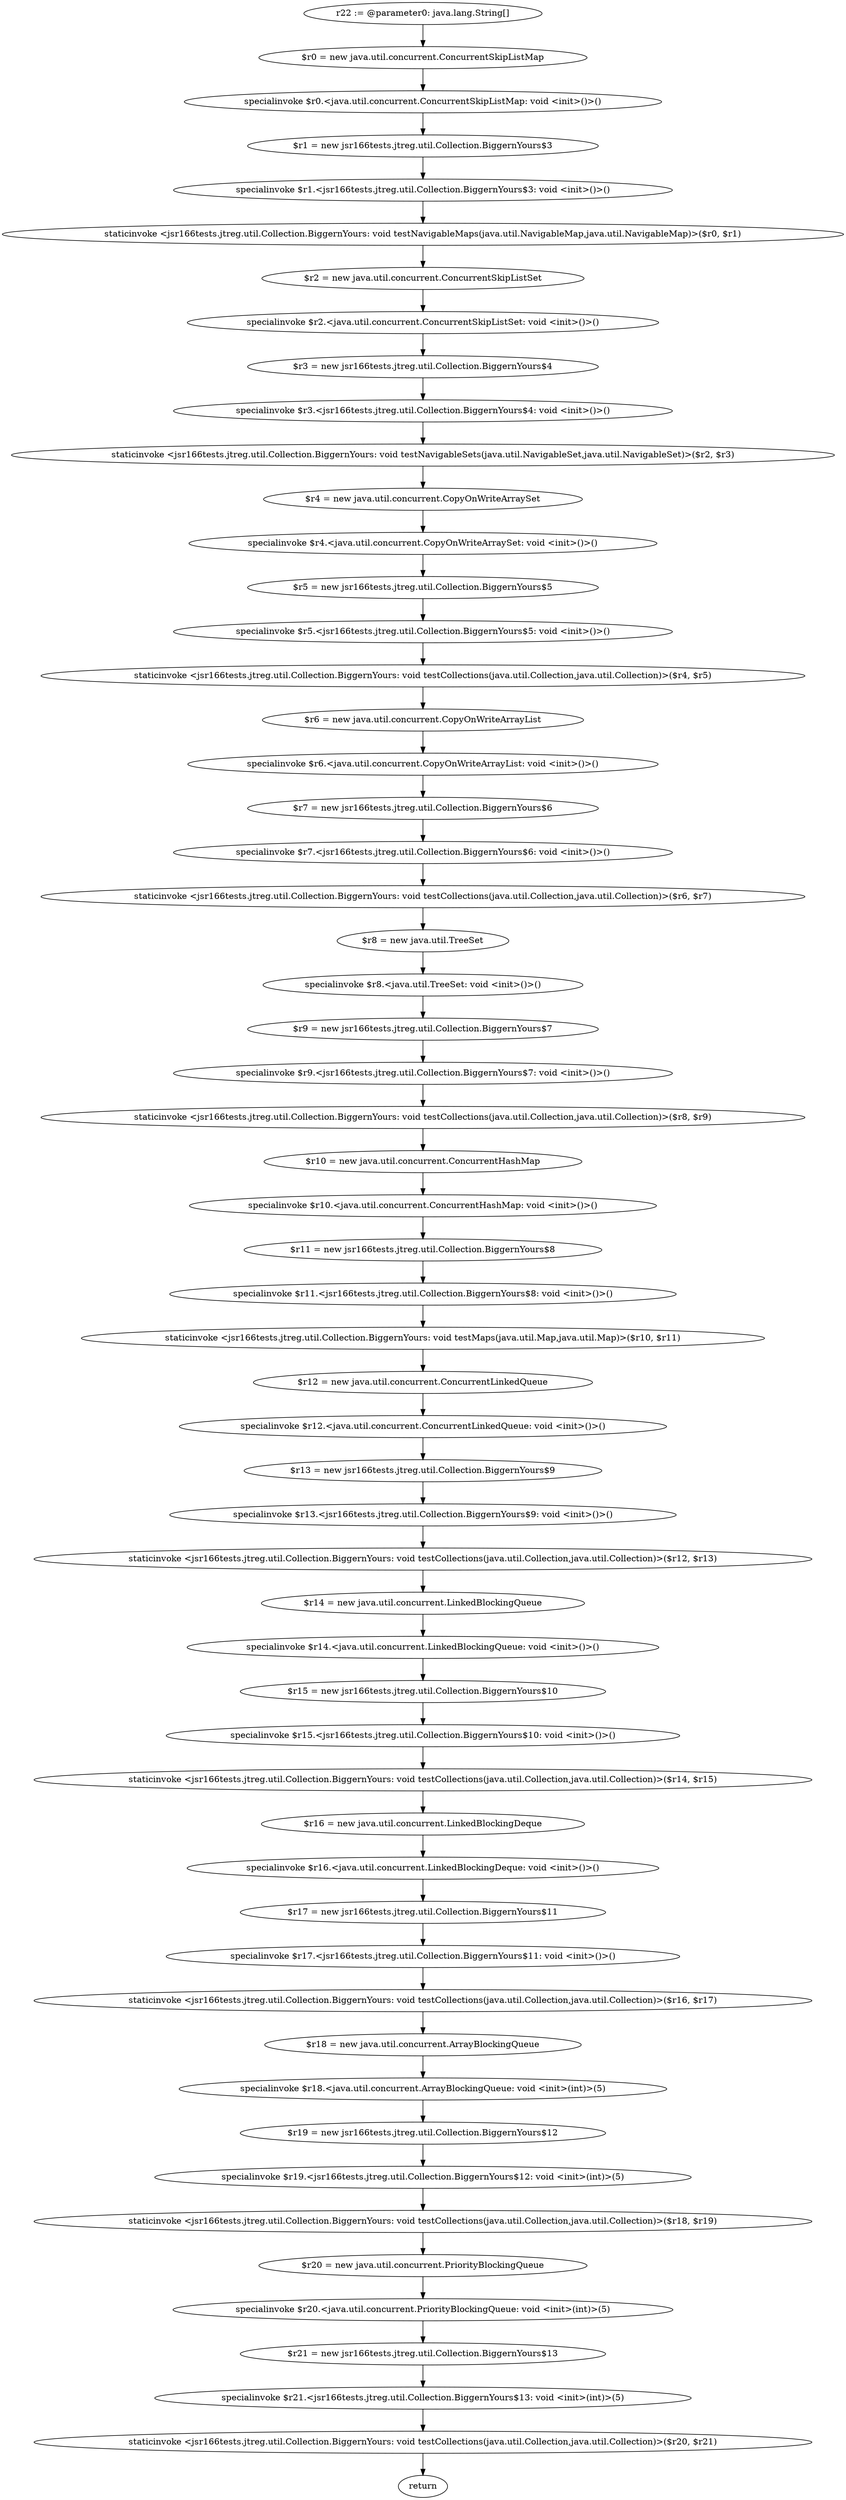 digraph "unitGraph" {
    "r22 := @parameter0: java.lang.String[]"
    "$r0 = new java.util.concurrent.ConcurrentSkipListMap"
    "specialinvoke $r0.<java.util.concurrent.ConcurrentSkipListMap: void <init>()>()"
    "$r1 = new jsr166tests.jtreg.util.Collection.BiggernYours$3"
    "specialinvoke $r1.<jsr166tests.jtreg.util.Collection.BiggernYours$3: void <init>()>()"
    "staticinvoke <jsr166tests.jtreg.util.Collection.BiggernYours: void testNavigableMaps(java.util.NavigableMap,java.util.NavigableMap)>($r0, $r1)"
    "$r2 = new java.util.concurrent.ConcurrentSkipListSet"
    "specialinvoke $r2.<java.util.concurrent.ConcurrentSkipListSet: void <init>()>()"
    "$r3 = new jsr166tests.jtreg.util.Collection.BiggernYours$4"
    "specialinvoke $r3.<jsr166tests.jtreg.util.Collection.BiggernYours$4: void <init>()>()"
    "staticinvoke <jsr166tests.jtreg.util.Collection.BiggernYours: void testNavigableSets(java.util.NavigableSet,java.util.NavigableSet)>($r2, $r3)"
    "$r4 = new java.util.concurrent.CopyOnWriteArraySet"
    "specialinvoke $r4.<java.util.concurrent.CopyOnWriteArraySet: void <init>()>()"
    "$r5 = new jsr166tests.jtreg.util.Collection.BiggernYours$5"
    "specialinvoke $r5.<jsr166tests.jtreg.util.Collection.BiggernYours$5: void <init>()>()"
    "staticinvoke <jsr166tests.jtreg.util.Collection.BiggernYours: void testCollections(java.util.Collection,java.util.Collection)>($r4, $r5)"
    "$r6 = new java.util.concurrent.CopyOnWriteArrayList"
    "specialinvoke $r6.<java.util.concurrent.CopyOnWriteArrayList: void <init>()>()"
    "$r7 = new jsr166tests.jtreg.util.Collection.BiggernYours$6"
    "specialinvoke $r7.<jsr166tests.jtreg.util.Collection.BiggernYours$6: void <init>()>()"
    "staticinvoke <jsr166tests.jtreg.util.Collection.BiggernYours: void testCollections(java.util.Collection,java.util.Collection)>($r6, $r7)"
    "$r8 = new java.util.TreeSet"
    "specialinvoke $r8.<java.util.TreeSet: void <init>()>()"
    "$r9 = new jsr166tests.jtreg.util.Collection.BiggernYours$7"
    "specialinvoke $r9.<jsr166tests.jtreg.util.Collection.BiggernYours$7: void <init>()>()"
    "staticinvoke <jsr166tests.jtreg.util.Collection.BiggernYours: void testCollections(java.util.Collection,java.util.Collection)>($r8, $r9)"
    "$r10 = new java.util.concurrent.ConcurrentHashMap"
    "specialinvoke $r10.<java.util.concurrent.ConcurrentHashMap: void <init>()>()"
    "$r11 = new jsr166tests.jtreg.util.Collection.BiggernYours$8"
    "specialinvoke $r11.<jsr166tests.jtreg.util.Collection.BiggernYours$8: void <init>()>()"
    "staticinvoke <jsr166tests.jtreg.util.Collection.BiggernYours: void testMaps(java.util.Map,java.util.Map)>($r10, $r11)"
    "$r12 = new java.util.concurrent.ConcurrentLinkedQueue"
    "specialinvoke $r12.<java.util.concurrent.ConcurrentLinkedQueue: void <init>()>()"
    "$r13 = new jsr166tests.jtreg.util.Collection.BiggernYours$9"
    "specialinvoke $r13.<jsr166tests.jtreg.util.Collection.BiggernYours$9: void <init>()>()"
    "staticinvoke <jsr166tests.jtreg.util.Collection.BiggernYours: void testCollections(java.util.Collection,java.util.Collection)>($r12, $r13)"
    "$r14 = new java.util.concurrent.LinkedBlockingQueue"
    "specialinvoke $r14.<java.util.concurrent.LinkedBlockingQueue: void <init>()>()"
    "$r15 = new jsr166tests.jtreg.util.Collection.BiggernYours$10"
    "specialinvoke $r15.<jsr166tests.jtreg.util.Collection.BiggernYours$10: void <init>()>()"
    "staticinvoke <jsr166tests.jtreg.util.Collection.BiggernYours: void testCollections(java.util.Collection,java.util.Collection)>($r14, $r15)"
    "$r16 = new java.util.concurrent.LinkedBlockingDeque"
    "specialinvoke $r16.<java.util.concurrent.LinkedBlockingDeque: void <init>()>()"
    "$r17 = new jsr166tests.jtreg.util.Collection.BiggernYours$11"
    "specialinvoke $r17.<jsr166tests.jtreg.util.Collection.BiggernYours$11: void <init>()>()"
    "staticinvoke <jsr166tests.jtreg.util.Collection.BiggernYours: void testCollections(java.util.Collection,java.util.Collection)>($r16, $r17)"
    "$r18 = new java.util.concurrent.ArrayBlockingQueue"
    "specialinvoke $r18.<java.util.concurrent.ArrayBlockingQueue: void <init>(int)>(5)"
    "$r19 = new jsr166tests.jtreg.util.Collection.BiggernYours$12"
    "specialinvoke $r19.<jsr166tests.jtreg.util.Collection.BiggernYours$12: void <init>(int)>(5)"
    "staticinvoke <jsr166tests.jtreg.util.Collection.BiggernYours: void testCollections(java.util.Collection,java.util.Collection)>($r18, $r19)"
    "$r20 = new java.util.concurrent.PriorityBlockingQueue"
    "specialinvoke $r20.<java.util.concurrent.PriorityBlockingQueue: void <init>(int)>(5)"
    "$r21 = new jsr166tests.jtreg.util.Collection.BiggernYours$13"
    "specialinvoke $r21.<jsr166tests.jtreg.util.Collection.BiggernYours$13: void <init>(int)>(5)"
    "staticinvoke <jsr166tests.jtreg.util.Collection.BiggernYours: void testCollections(java.util.Collection,java.util.Collection)>($r20, $r21)"
    "return"
    "r22 := @parameter0: java.lang.String[]"->"$r0 = new java.util.concurrent.ConcurrentSkipListMap";
    "$r0 = new java.util.concurrent.ConcurrentSkipListMap"->"specialinvoke $r0.<java.util.concurrent.ConcurrentSkipListMap: void <init>()>()";
    "specialinvoke $r0.<java.util.concurrent.ConcurrentSkipListMap: void <init>()>()"->"$r1 = new jsr166tests.jtreg.util.Collection.BiggernYours$3";
    "$r1 = new jsr166tests.jtreg.util.Collection.BiggernYours$3"->"specialinvoke $r1.<jsr166tests.jtreg.util.Collection.BiggernYours$3: void <init>()>()";
    "specialinvoke $r1.<jsr166tests.jtreg.util.Collection.BiggernYours$3: void <init>()>()"->"staticinvoke <jsr166tests.jtreg.util.Collection.BiggernYours: void testNavigableMaps(java.util.NavigableMap,java.util.NavigableMap)>($r0, $r1)";
    "staticinvoke <jsr166tests.jtreg.util.Collection.BiggernYours: void testNavigableMaps(java.util.NavigableMap,java.util.NavigableMap)>($r0, $r1)"->"$r2 = new java.util.concurrent.ConcurrentSkipListSet";
    "$r2 = new java.util.concurrent.ConcurrentSkipListSet"->"specialinvoke $r2.<java.util.concurrent.ConcurrentSkipListSet: void <init>()>()";
    "specialinvoke $r2.<java.util.concurrent.ConcurrentSkipListSet: void <init>()>()"->"$r3 = new jsr166tests.jtreg.util.Collection.BiggernYours$4";
    "$r3 = new jsr166tests.jtreg.util.Collection.BiggernYours$4"->"specialinvoke $r3.<jsr166tests.jtreg.util.Collection.BiggernYours$4: void <init>()>()";
    "specialinvoke $r3.<jsr166tests.jtreg.util.Collection.BiggernYours$4: void <init>()>()"->"staticinvoke <jsr166tests.jtreg.util.Collection.BiggernYours: void testNavigableSets(java.util.NavigableSet,java.util.NavigableSet)>($r2, $r3)";
    "staticinvoke <jsr166tests.jtreg.util.Collection.BiggernYours: void testNavigableSets(java.util.NavigableSet,java.util.NavigableSet)>($r2, $r3)"->"$r4 = new java.util.concurrent.CopyOnWriteArraySet";
    "$r4 = new java.util.concurrent.CopyOnWriteArraySet"->"specialinvoke $r4.<java.util.concurrent.CopyOnWriteArraySet: void <init>()>()";
    "specialinvoke $r4.<java.util.concurrent.CopyOnWriteArraySet: void <init>()>()"->"$r5 = new jsr166tests.jtreg.util.Collection.BiggernYours$5";
    "$r5 = new jsr166tests.jtreg.util.Collection.BiggernYours$5"->"specialinvoke $r5.<jsr166tests.jtreg.util.Collection.BiggernYours$5: void <init>()>()";
    "specialinvoke $r5.<jsr166tests.jtreg.util.Collection.BiggernYours$5: void <init>()>()"->"staticinvoke <jsr166tests.jtreg.util.Collection.BiggernYours: void testCollections(java.util.Collection,java.util.Collection)>($r4, $r5)";
    "staticinvoke <jsr166tests.jtreg.util.Collection.BiggernYours: void testCollections(java.util.Collection,java.util.Collection)>($r4, $r5)"->"$r6 = new java.util.concurrent.CopyOnWriteArrayList";
    "$r6 = new java.util.concurrent.CopyOnWriteArrayList"->"specialinvoke $r6.<java.util.concurrent.CopyOnWriteArrayList: void <init>()>()";
    "specialinvoke $r6.<java.util.concurrent.CopyOnWriteArrayList: void <init>()>()"->"$r7 = new jsr166tests.jtreg.util.Collection.BiggernYours$6";
    "$r7 = new jsr166tests.jtreg.util.Collection.BiggernYours$6"->"specialinvoke $r7.<jsr166tests.jtreg.util.Collection.BiggernYours$6: void <init>()>()";
    "specialinvoke $r7.<jsr166tests.jtreg.util.Collection.BiggernYours$6: void <init>()>()"->"staticinvoke <jsr166tests.jtreg.util.Collection.BiggernYours: void testCollections(java.util.Collection,java.util.Collection)>($r6, $r7)";
    "staticinvoke <jsr166tests.jtreg.util.Collection.BiggernYours: void testCollections(java.util.Collection,java.util.Collection)>($r6, $r7)"->"$r8 = new java.util.TreeSet";
    "$r8 = new java.util.TreeSet"->"specialinvoke $r8.<java.util.TreeSet: void <init>()>()";
    "specialinvoke $r8.<java.util.TreeSet: void <init>()>()"->"$r9 = new jsr166tests.jtreg.util.Collection.BiggernYours$7";
    "$r9 = new jsr166tests.jtreg.util.Collection.BiggernYours$7"->"specialinvoke $r9.<jsr166tests.jtreg.util.Collection.BiggernYours$7: void <init>()>()";
    "specialinvoke $r9.<jsr166tests.jtreg.util.Collection.BiggernYours$7: void <init>()>()"->"staticinvoke <jsr166tests.jtreg.util.Collection.BiggernYours: void testCollections(java.util.Collection,java.util.Collection)>($r8, $r9)";
    "staticinvoke <jsr166tests.jtreg.util.Collection.BiggernYours: void testCollections(java.util.Collection,java.util.Collection)>($r8, $r9)"->"$r10 = new java.util.concurrent.ConcurrentHashMap";
    "$r10 = new java.util.concurrent.ConcurrentHashMap"->"specialinvoke $r10.<java.util.concurrent.ConcurrentHashMap: void <init>()>()";
    "specialinvoke $r10.<java.util.concurrent.ConcurrentHashMap: void <init>()>()"->"$r11 = new jsr166tests.jtreg.util.Collection.BiggernYours$8";
    "$r11 = new jsr166tests.jtreg.util.Collection.BiggernYours$8"->"specialinvoke $r11.<jsr166tests.jtreg.util.Collection.BiggernYours$8: void <init>()>()";
    "specialinvoke $r11.<jsr166tests.jtreg.util.Collection.BiggernYours$8: void <init>()>()"->"staticinvoke <jsr166tests.jtreg.util.Collection.BiggernYours: void testMaps(java.util.Map,java.util.Map)>($r10, $r11)";
    "staticinvoke <jsr166tests.jtreg.util.Collection.BiggernYours: void testMaps(java.util.Map,java.util.Map)>($r10, $r11)"->"$r12 = new java.util.concurrent.ConcurrentLinkedQueue";
    "$r12 = new java.util.concurrent.ConcurrentLinkedQueue"->"specialinvoke $r12.<java.util.concurrent.ConcurrentLinkedQueue: void <init>()>()";
    "specialinvoke $r12.<java.util.concurrent.ConcurrentLinkedQueue: void <init>()>()"->"$r13 = new jsr166tests.jtreg.util.Collection.BiggernYours$9";
    "$r13 = new jsr166tests.jtreg.util.Collection.BiggernYours$9"->"specialinvoke $r13.<jsr166tests.jtreg.util.Collection.BiggernYours$9: void <init>()>()";
    "specialinvoke $r13.<jsr166tests.jtreg.util.Collection.BiggernYours$9: void <init>()>()"->"staticinvoke <jsr166tests.jtreg.util.Collection.BiggernYours: void testCollections(java.util.Collection,java.util.Collection)>($r12, $r13)";
    "staticinvoke <jsr166tests.jtreg.util.Collection.BiggernYours: void testCollections(java.util.Collection,java.util.Collection)>($r12, $r13)"->"$r14 = new java.util.concurrent.LinkedBlockingQueue";
    "$r14 = new java.util.concurrent.LinkedBlockingQueue"->"specialinvoke $r14.<java.util.concurrent.LinkedBlockingQueue: void <init>()>()";
    "specialinvoke $r14.<java.util.concurrent.LinkedBlockingQueue: void <init>()>()"->"$r15 = new jsr166tests.jtreg.util.Collection.BiggernYours$10";
    "$r15 = new jsr166tests.jtreg.util.Collection.BiggernYours$10"->"specialinvoke $r15.<jsr166tests.jtreg.util.Collection.BiggernYours$10: void <init>()>()";
    "specialinvoke $r15.<jsr166tests.jtreg.util.Collection.BiggernYours$10: void <init>()>()"->"staticinvoke <jsr166tests.jtreg.util.Collection.BiggernYours: void testCollections(java.util.Collection,java.util.Collection)>($r14, $r15)";
    "staticinvoke <jsr166tests.jtreg.util.Collection.BiggernYours: void testCollections(java.util.Collection,java.util.Collection)>($r14, $r15)"->"$r16 = new java.util.concurrent.LinkedBlockingDeque";
    "$r16 = new java.util.concurrent.LinkedBlockingDeque"->"specialinvoke $r16.<java.util.concurrent.LinkedBlockingDeque: void <init>()>()";
    "specialinvoke $r16.<java.util.concurrent.LinkedBlockingDeque: void <init>()>()"->"$r17 = new jsr166tests.jtreg.util.Collection.BiggernYours$11";
    "$r17 = new jsr166tests.jtreg.util.Collection.BiggernYours$11"->"specialinvoke $r17.<jsr166tests.jtreg.util.Collection.BiggernYours$11: void <init>()>()";
    "specialinvoke $r17.<jsr166tests.jtreg.util.Collection.BiggernYours$11: void <init>()>()"->"staticinvoke <jsr166tests.jtreg.util.Collection.BiggernYours: void testCollections(java.util.Collection,java.util.Collection)>($r16, $r17)";
    "staticinvoke <jsr166tests.jtreg.util.Collection.BiggernYours: void testCollections(java.util.Collection,java.util.Collection)>($r16, $r17)"->"$r18 = new java.util.concurrent.ArrayBlockingQueue";
    "$r18 = new java.util.concurrent.ArrayBlockingQueue"->"specialinvoke $r18.<java.util.concurrent.ArrayBlockingQueue: void <init>(int)>(5)";
    "specialinvoke $r18.<java.util.concurrent.ArrayBlockingQueue: void <init>(int)>(5)"->"$r19 = new jsr166tests.jtreg.util.Collection.BiggernYours$12";
    "$r19 = new jsr166tests.jtreg.util.Collection.BiggernYours$12"->"specialinvoke $r19.<jsr166tests.jtreg.util.Collection.BiggernYours$12: void <init>(int)>(5)";
    "specialinvoke $r19.<jsr166tests.jtreg.util.Collection.BiggernYours$12: void <init>(int)>(5)"->"staticinvoke <jsr166tests.jtreg.util.Collection.BiggernYours: void testCollections(java.util.Collection,java.util.Collection)>($r18, $r19)";
    "staticinvoke <jsr166tests.jtreg.util.Collection.BiggernYours: void testCollections(java.util.Collection,java.util.Collection)>($r18, $r19)"->"$r20 = new java.util.concurrent.PriorityBlockingQueue";
    "$r20 = new java.util.concurrent.PriorityBlockingQueue"->"specialinvoke $r20.<java.util.concurrent.PriorityBlockingQueue: void <init>(int)>(5)";
    "specialinvoke $r20.<java.util.concurrent.PriorityBlockingQueue: void <init>(int)>(5)"->"$r21 = new jsr166tests.jtreg.util.Collection.BiggernYours$13";
    "$r21 = new jsr166tests.jtreg.util.Collection.BiggernYours$13"->"specialinvoke $r21.<jsr166tests.jtreg.util.Collection.BiggernYours$13: void <init>(int)>(5)";
    "specialinvoke $r21.<jsr166tests.jtreg.util.Collection.BiggernYours$13: void <init>(int)>(5)"->"staticinvoke <jsr166tests.jtreg.util.Collection.BiggernYours: void testCollections(java.util.Collection,java.util.Collection)>($r20, $r21)";
    "staticinvoke <jsr166tests.jtreg.util.Collection.BiggernYours: void testCollections(java.util.Collection,java.util.Collection)>($r20, $r21)"->"return";
}
